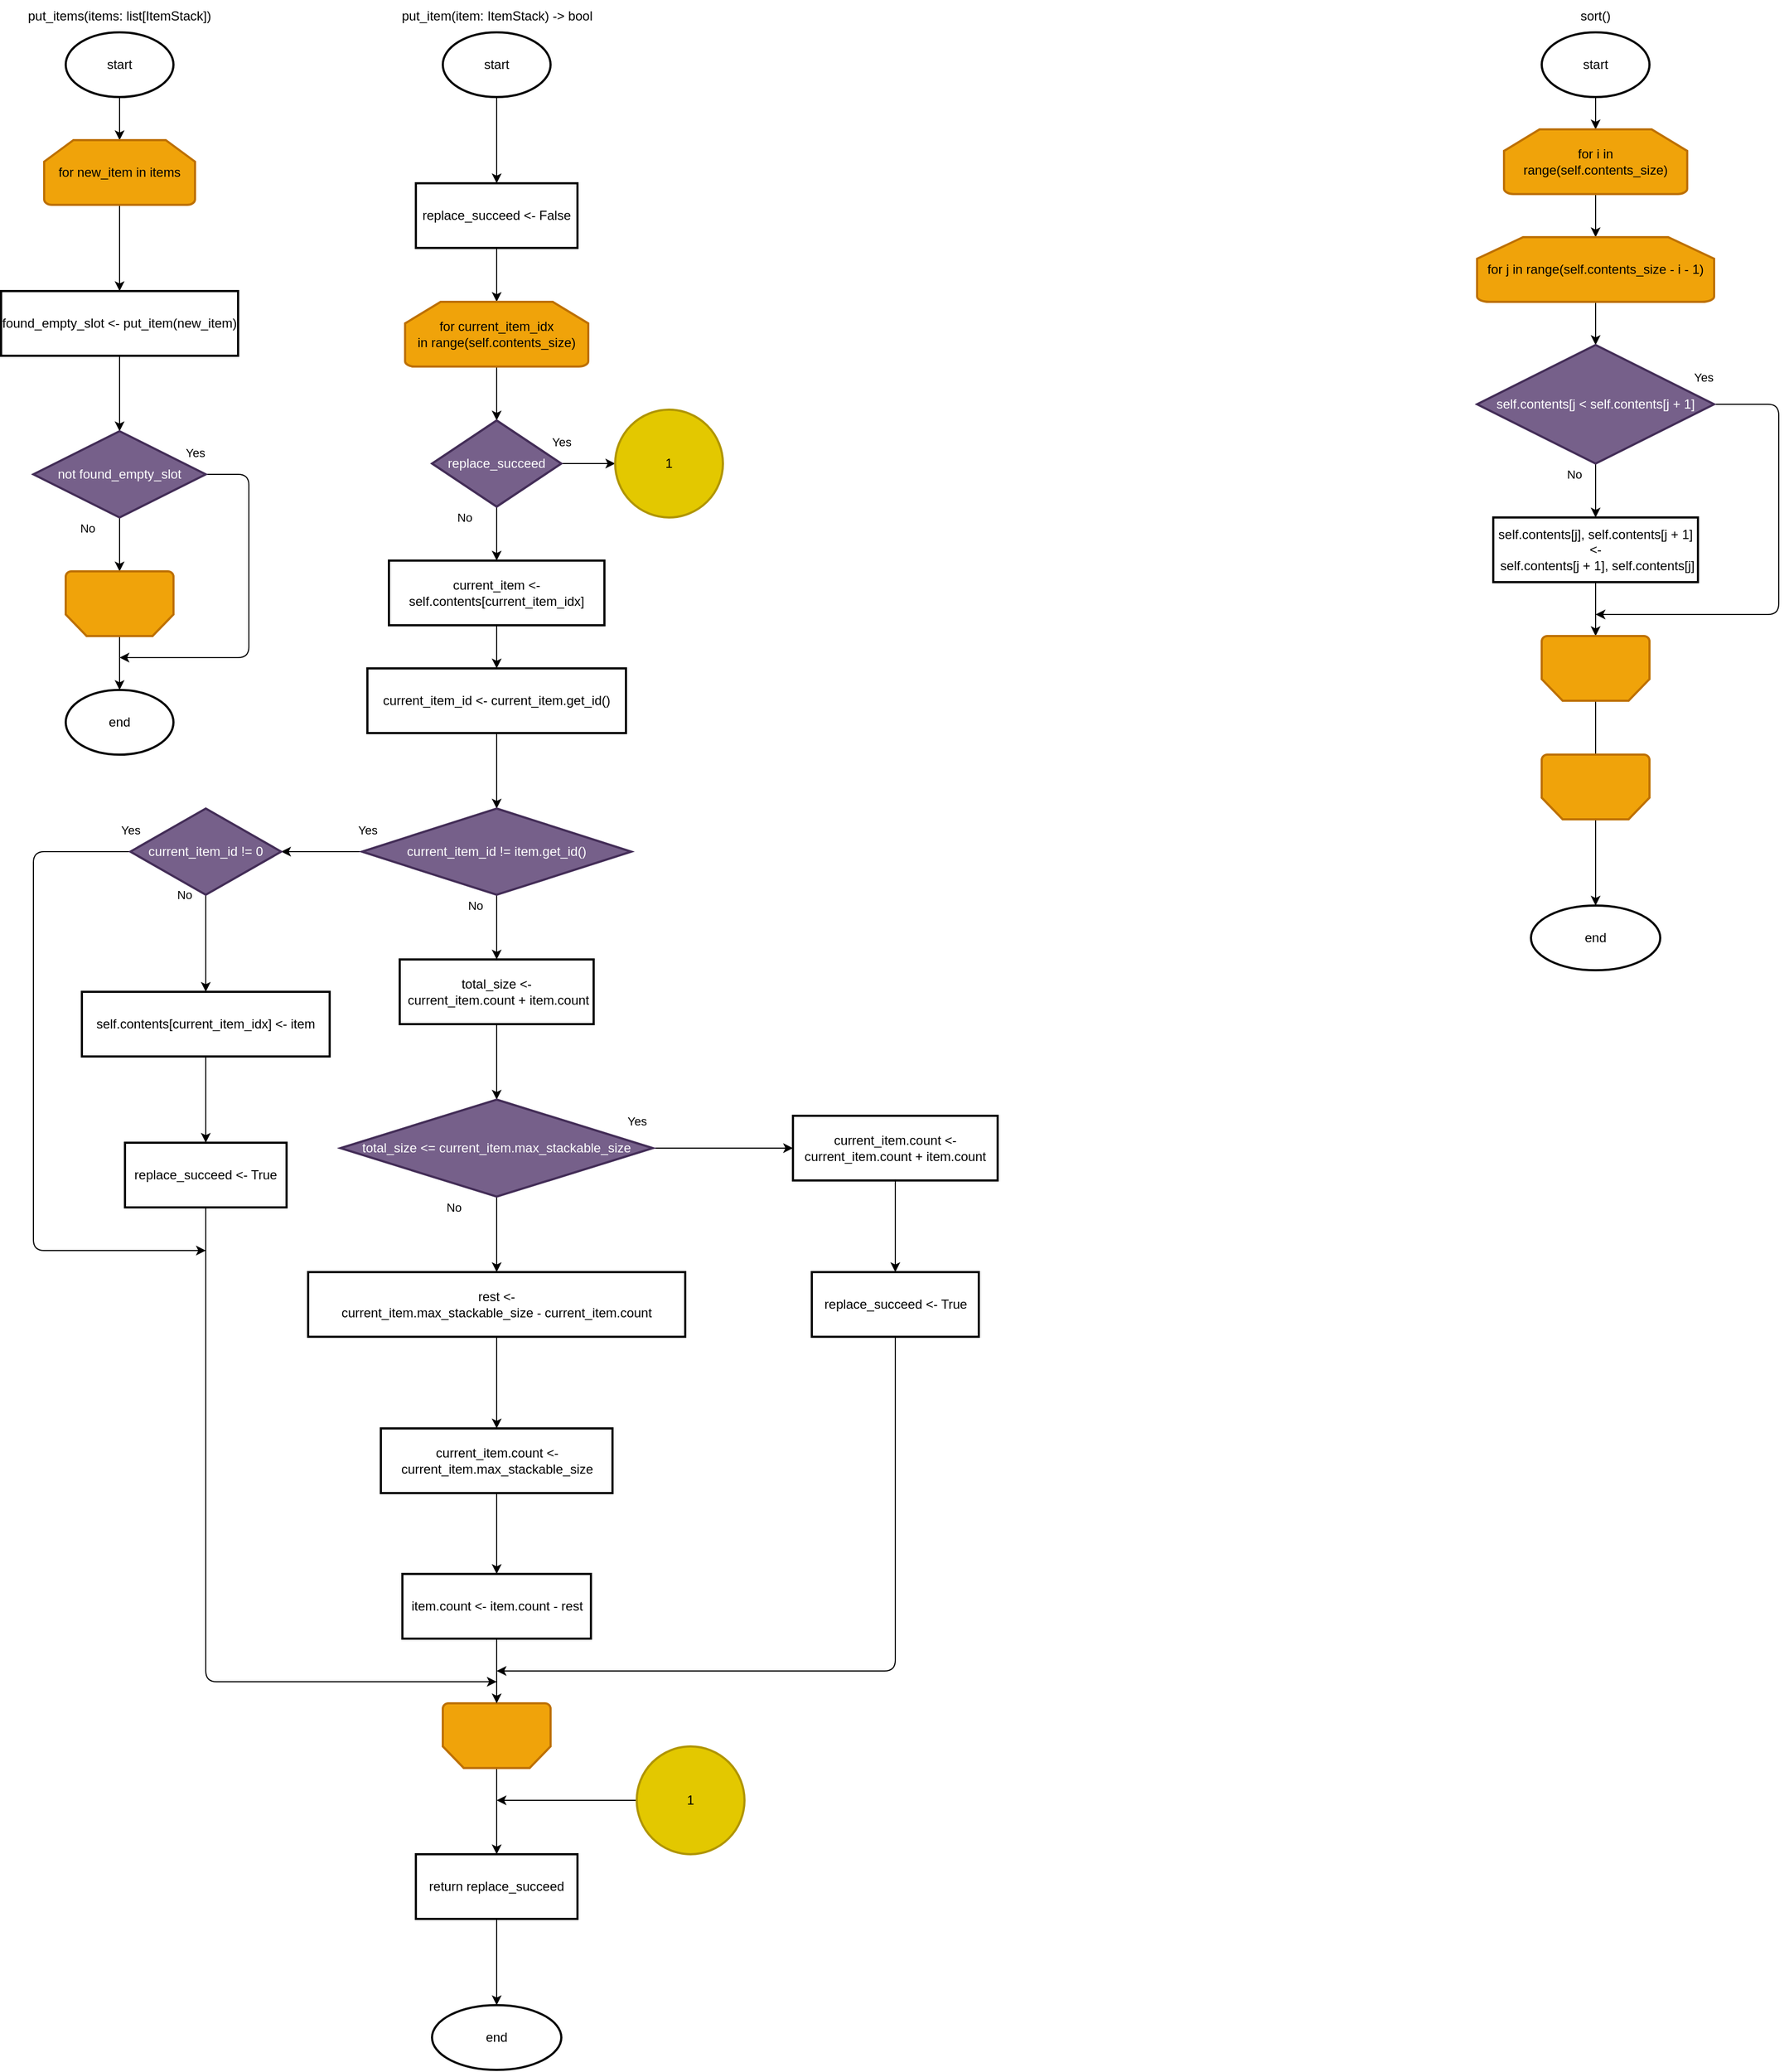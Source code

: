 <mxfile>
    <diagram id="w0V7NFNBufqjU6J19wqj" name="Page-1">
        <mxGraphModel dx="1118" dy="706" grid="1" gridSize="10" guides="1" tooltips="1" connect="1" arrows="1" fold="1" page="1" pageScale="1" pageWidth="850" pageHeight="1100" math="0" shadow="0">
            <root>
                <mxCell id="0"/>
                <mxCell id="1" parent="0"/>
                <mxCell id="75" style="edgeStyle=none;html=1;entryX=0.5;entryY=0;entryDx=0;entryDy=0;entryPerimeter=0;" parent="1" source="2" target="74" edge="1">
                    <mxGeometry relative="1" as="geometry"/>
                </mxCell>
                <mxCell id="2" value="start" style="strokeWidth=2;html=1;shape=mxgraph.flowchart.start_1;whiteSpace=wrap;" parent="1" vertex="1">
                    <mxGeometry x="80" y="80" width="100" height="60" as="geometry"/>
                </mxCell>
                <mxCell id="3" value="put_items(items: list[ItemStack])" style="text;html=1;strokeColor=none;fillColor=none;align=center;verticalAlign=middle;whiteSpace=wrap;rounded=0;" parent="1" vertex="1">
                    <mxGeometry x="35" y="50" width="190" height="30" as="geometry"/>
                </mxCell>
                <mxCell id="4" value="sort()" style="text;html=1;strokeColor=none;fillColor=none;align=center;verticalAlign=middle;whiteSpace=wrap;rounded=0;" parent="1" vertex="1">
                    <mxGeometry x="1470" y="50" width="60" height="30" as="geometry"/>
                </mxCell>
                <mxCell id="9" style="edgeStyle=none;html=1;entryX=0.5;entryY=0;entryDx=0;entryDy=0;entryPerimeter=0;" parent="1" source="5" target="6" edge="1">
                    <mxGeometry relative="1" as="geometry"/>
                </mxCell>
                <mxCell id="5" value="start" style="strokeWidth=2;html=1;shape=mxgraph.flowchart.start_1;whiteSpace=wrap;" parent="1" vertex="1">
                    <mxGeometry x="1450" y="80" width="100" height="60" as="geometry"/>
                </mxCell>
                <mxCell id="11" style="edgeStyle=none;html=1;entryX=0.5;entryY=0;entryDx=0;entryDy=0;entryPerimeter=0;" parent="1" source="6" target="10" edge="1">
                    <mxGeometry relative="1" as="geometry"/>
                </mxCell>
                <mxCell id="6" value="for i in range(self.contents_size)" style="strokeWidth=2;html=1;shape=mxgraph.flowchart.loop_limit;whiteSpace=wrap;fillColor=#f0a30a;fontColor=#000000;strokeColor=#BD7000;" parent="1" vertex="1">
                    <mxGeometry x="1415" y="170" width="170" height="60" as="geometry"/>
                </mxCell>
                <mxCell id="13" value="" style="edgeStyle=none;html=1;" parent="1" source="10" target="12" edge="1">
                    <mxGeometry relative="1" as="geometry"/>
                </mxCell>
                <mxCell id="10" value="for j in range(self.contents_size - i - 1)" style="strokeWidth=2;html=1;shape=mxgraph.flowchart.loop_limit;whiteSpace=wrap;fillColor=#f0a30a;fontColor=#000000;strokeColor=#BD7000;" parent="1" vertex="1">
                    <mxGeometry x="1390" y="270" width="220" height="60" as="geometry"/>
                </mxCell>
                <mxCell id="15" value="No" style="edgeStyle=none;html=1;" parent="1" source="12" target="14" edge="1">
                    <mxGeometry x="-0.6" y="-20" relative="1" as="geometry">
                        <mxPoint as="offset"/>
                    </mxGeometry>
                </mxCell>
                <mxCell id="20" value="Yes" style="edgeStyle=orthogonalEdgeStyle;html=1;" parent="1" source="12" edge="1">
                    <mxGeometry x="-1" y="27" relative="1" as="geometry">
                        <mxPoint x="1500" y="620" as="targetPoint"/>
                        <Array as="points">
                            <mxPoint x="1670" y="425"/>
                        </Array>
                        <mxPoint x="-10" y="2" as="offset"/>
                    </mxGeometry>
                </mxCell>
                <mxCell id="12" value="self.contents[j &amp;lt; self.contents[j + 1]" style="rhombus;whiteSpace=wrap;html=1;strokeWidth=2;fillColor=#76608a;fontColor=#ffffff;strokeColor=#432D57;" parent="1" vertex="1">
                    <mxGeometry x="1390" y="370" width="220" height="110" as="geometry"/>
                </mxCell>
                <mxCell id="17" style="edgeStyle=none;html=1;entryX=0.5;entryY=1;entryDx=0;entryDy=0;entryPerimeter=0;" parent="1" source="14" target="16" edge="1">
                    <mxGeometry relative="1" as="geometry"/>
                </mxCell>
                <mxCell id="14" value="self.contents[j], self.contents[j + 1] &amp;lt;-&lt;br&gt;&amp;nbsp;self.contents[j + 1], self.contents[j]" style="whiteSpace=wrap;html=1;strokeWidth=2;" parent="1" vertex="1">
                    <mxGeometry x="1405" y="530" width="190" height="60" as="geometry"/>
                </mxCell>
                <mxCell id="19" style="edgeStyle=none;html=1;entryX=0.5;entryY=0;entryDx=0;entryDy=0;entryPerimeter=0;" parent="1" source="16" target="18" edge="1">
                    <mxGeometry relative="1" as="geometry"/>
                </mxCell>
                <mxCell id="16" value="" style="strokeWidth=2;html=1;shape=mxgraph.flowchart.loop_limit;whiteSpace=wrap;rotation=-180;fillColor=#f0a30a;fontColor=#000000;strokeColor=#BD7000;" parent="1" vertex="1">
                    <mxGeometry x="1450" y="640" width="100" height="60" as="geometry"/>
                </mxCell>
                <mxCell id="22" value="" style="edgeStyle=orthogonalEdgeStyle;html=1;" parent="1" source="18" target="21" edge="1">
                    <mxGeometry relative="1" as="geometry"/>
                </mxCell>
                <mxCell id="18" value="" style="strokeWidth=2;html=1;shape=mxgraph.flowchart.loop_limit;whiteSpace=wrap;rotation=-180;fillColor=#f0a30a;fontColor=#000000;strokeColor=#BD7000;" parent="1" vertex="1">
                    <mxGeometry x="1450" y="750" width="100" height="60" as="geometry"/>
                </mxCell>
                <mxCell id="21" value="end" style="ellipse;whiteSpace=wrap;html=1;strokeWidth=2;" parent="1" vertex="1">
                    <mxGeometry x="1440" y="890" width="120" height="60" as="geometry"/>
                </mxCell>
                <mxCell id="57" value="" style="edgeStyle=none;html=1;" parent="1" source="54" target="56" edge="1">
                    <mxGeometry relative="1" as="geometry"/>
                </mxCell>
                <mxCell id="54" value="start" style="strokeWidth=2;html=1;shape=mxgraph.flowchart.start_1;whiteSpace=wrap;" parent="1" vertex="1">
                    <mxGeometry x="430" y="80" width="100" height="60" as="geometry"/>
                </mxCell>
                <mxCell id="55" value="put_item(item: ItemStack) -&amp;gt; bool" style="text;html=1;strokeColor=none;fillColor=none;align=center;verticalAlign=middle;whiteSpace=wrap;rounded=0;" parent="1" vertex="1">
                    <mxGeometry x="387.5" y="50" width="185" height="30" as="geometry"/>
                </mxCell>
                <mxCell id="59" style="edgeStyle=none;html=1;entryX=0.5;entryY=0;entryDx=0;entryDy=0;entryPerimeter=0;" parent="1" source="56" target="58" edge="1">
                    <mxGeometry relative="1" as="geometry"/>
                </mxCell>
                <mxCell id="56" value="replace_succeed &amp;lt;- False" style="whiteSpace=wrap;html=1;strokeWidth=2;" parent="1" vertex="1">
                    <mxGeometry x="405" y="220" width="150" height="60" as="geometry"/>
                </mxCell>
                <mxCell id="88" value="" style="edgeStyle=orthogonalEdgeStyle;html=1;" parent="1" source="58" target="87" edge="1">
                    <mxGeometry relative="1" as="geometry"/>
                </mxCell>
                <mxCell id="58" value="for current_item_idx&lt;br&gt;in range(self.contents_size)" style="strokeWidth=2;html=1;shape=mxgraph.flowchart.loop_limit;whiteSpace=wrap;fillColor=#f0a30a;fontColor=#000000;strokeColor=#BD7000;" parent="1" vertex="1">
                    <mxGeometry x="395" y="330" width="170" height="60" as="geometry"/>
                </mxCell>
                <mxCell id="95" value="" style="edgeStyle=none;html=1;" parent="1" source="60" target="94" edge="1">
                    <mxGeometry relative="1" as="geometry"/>
                </mxCell>
                <mxCell id="60" value="current_item_id &amp;lt;- current_item.get_id()" style="whiteSpace=wrap;html=1;strokeWidth=2;" parent="1" vertex="1">
                    <mxGeometry x="360" y="670" width="240" height="60" as="geometry"/>
                </mxCell>
                <mxCell id="71" value="" style="edgeStyle=none;html=1;" parent="1" source="68" target="70" edge="1">
                    <mxGeometry relative="1" as="geometry"/>
                </mxCell>
                <mxCell id="68" value="" style="strokeWidth=2;html=1;shape=mxgraph.flowchart.loop_limit;whiteSpace=wrap;rotation=-180;fillColor=#f0a30a;fontColor=#000000;strokeColor=#BD7000;" parent="1" vertex="1">
                    <mxGeometry x="430" y="1630" width="100" height="60" as="geometry"/>
                </mxCell>
                <mxCell id="73" value="" style="edgeStyle=none;html=1;" parent="1" source="70" target="72" edge="1">
                    <mxGeometry relative="1" as="geometry"/>
                </mxCell>
                <mxCell id="70" value="return replace_succeed" style="whiteSpace=wrap;html=1;strokeWidth=2;" parent="1" vertex="1">
                    <mxGeometry x="405" y="1770" width="150" height="60" as="geometry"/>
                </mxCell>
                <mxCell id="72" value="end" style="ellipse;whiteSpace=wrap;html=1;strokeWidth=2;" parent="1" vertex="1">
                    <mxGeometry x="420" y="1910" width="120" height="60" as="geometry"/>
                </mxCell>
                <mxCell id="77" value="" style="edgeStyle=none;html=1;" parent="1" source="74" target="76" edge="1">
                    <mxGeometry relative="1" as="geometry"/>
                </mxCell>
                <mxCell id="74" value="for new_item in items" style="strokeWidth=2;html=1;shape=mxgraph.flowchart.loop_limit;whiteSpace=wrap;fillColor=#f0a30a;fontColor=#000000;strokeColor=#BD7000;" parent="1" vertex="1">
                    <mxGeometry x="60" y="180" width="140" height="60" as="geometry"/>
                </mxCell>
                <mxCell id="79" value="" style="edgeStyle=none;html=1;" parent="1" source="76" target="78" edge="1">
                    <mxGeometry relative="1" as="geometry"/>
                </mxCell>
                <mxCell id="76" value="found_empty_slot &amp;lt;- put_item(new_item)" style="whiteSpace=wrap;html=1;strokeWidth=2;" parent="1" vertex="1">
                    <mxGeometry x="20" y="320" width="220" height="60" as="geometry"/>
                </mxCell>
                <mxCell id="84" value="Yes" style="edgeStyle=orthogonalEdgeStyle;html=1;" parent="1" source="78" edge="1">
                    <mxGeometry x="-1" y="22" relative="1" as="geometry">
                        <mxPoint x="130" y="660" as="targetPoint"/>
                        <Array as="points">
                            <mxPoint x="250" y="490"/>
                        </Array>
                        <mxPoint x="-10" y="2" as="offset"/>
                    </mxGeometry>
                </mxCell>
                <mxCell id="85" value="No" style="edgeStyle=orthogonalEdgeStyle;html=1;entryX=0.5;entryY=1;entryDx=0;entryDy=0;entryPerimeter=0;" parent="1" source="78" target="80" edge="1">
                    <mxGeometry x="-0.6" y="-30" relative="1" as="geometry">
                        <mxPoint as="offset"/>
                    </mxGeometry>
                </mxCell>
                <mxCell id="78" value="not found_empty_slot" style="rhombus;whiteSpace=wrap;html=1;strokeWidth=2;fillColor=#76608a;fontColor=#ffffff;strokeColor=#432D57;" parent="1" vertex="1">
                    <mxGeometry x="50" y="450" width="160" height="80" as="geometry"/>
                </mxCell>
                <mxCell id="83" style="edgeStyle=none;html=1;entryX=0.5;entryY=0;entryDx=0;entryDy=0;entryPerimeter=0;" parent="1" source="80" target="82" edge="1">
                    <mxGeometry relative="1" as="geometry"/>
                </mxCell>
                <mxCell id="80" value="" style="strokeWidth=2;html=1;shape=mxgraph.flowchart.loop_limit;whiteSpace=wrap;rotation=-180;fillColor=#f0a30a;fontColor=#000000;strokeColor=#BD7000;" parent="1" vertex="1">
                    <mxGeometry x="80" y="580" width="100" height="60" as="geometry"/>
                </mxCell>
                <mxCell id="82" value="end" style="strokeWidth=2;html=1;shape=mxgraph.flowchart.start_1;whiteSpace=wrap;" parent="1" vertex="1">
                    <mxGeometry x="80" y="690" width="100" height="60" as="geometry"/>
                </mxCell>
                <mxCell id="89" value="No" style="edgeStyle=orthogonalEdgeStyle;html=1;entryX=0.5;entryY=0;entryDx=0;entryDy=0;" parent="1" source="87" target="107" edge="1">
                    <mxGeometry x="-0.6" y="-30" relative="1" as="geometry">
                        <mxPoint as="offset"/>
                        <mxPoint x="480" y="570" as="targetPoint"/>
                    </mxGeometry>
                </mxCell>
                <mxCell id="90" value="Yes" style="edgeStyle=orthogonalEdgeStyle;html=1;entryX=0;entryY=0.5;entryDx=0;entryDy=0;entryPerimeter=0;" parent="1" source="87" target="91" edge="1">
                    <mxGeometry x="-1" y="20" relative="1" as="geometry">
                        <mxPoint x="590" y="480" as="targetPoint"/>
                        <mxPoint as="offset"/>
                    </mxGeometry>
                </mxCell>
                <mxCell id="87" value="replace_succeed" style="rhombus;whiteSpace=wrap;html=1;fillColor=#76608a;strokeColor=#432D57;fontColor=#ffffff;strokeWidth=2;" parent="1" vertex="1">
                    <mxGeometry x="420" y="440" width="120" height="80" as="geometry"/>
                </mxCell>
                <mxCell id="91" value="1" style="strokeWidth=2;html=1;shape=mxgraph.flowchart.start_2;whiteSpace=wrap;fillColor=#e3c800;fontColor=#000000;strokeColor=#B09500;" parent="1" vertex="1">
                    <mxGeometry x="590" y="430" width="100" height="100" as="geometry"/>
                </mxCell>
                <mxCell id="93" style="edgeStyle=orthogonalEdgeStyle;html=1;" parent="1" source="92" edge="1">
                    <mxGeometry relative="1" as="geometry">
                        <mxPoint x="480" y="1720" as="targetPoint"/>
                    </mxGeometry>
                </mxCell>
                <mxCell id="92" value="1" style="strokeWidth=2;html=1;shape=mxgraph.flowchart.start_2;whiteSpace=wrap;fillColor=#e3c800;fontColor=#000000;strokeColor=#B09500;" parent="1" vertex="1">
                    <mxGeometry x="610" y="1670" width="100" height="100" as="geometry"/>
                </mxCell>
                <mxCell id="134" value="No" style="html=1;entryX=0.5;entryY=0;entryDx=0;entryDy=0;" edge="1" parent="1" source="94" target="114">
                    <mxGeometry x="-0.667" y="-20" relative="1" as="geometry">
                        <mxPoint x="480" y="930" as="targetPoint"/>
                        <mxPoint as="offset"/>
                    </mxGeometry>
                </mxCell>
                <mxCell id="136" value="Yes" style="edgeStyle=none;html=1;entryX=1;entryY=0.5;entryDx=0;entryDy=0;" edge="1" parent="1" source="94" target="96">
                    <mxGeometry x="-1" y="-21" relative="1" as="geometry">
                        <mxPoint x="5" y="1" as="offset"/>
                    </mxGeometry>
                </mxCell>
                <mxCell id="94" value="current_item_id != item.get_id()" style="rhombus;whiteSpace=wrap;html=1;strokeWidth=2;fillColor=#76608a;fontColor=#ffffff;strokeColor=#432D57;" parent="1" vertex="1">
                    <mxGeometry x="355" y="800" width="250" height="80" as="geometry"/>
                </mxCell>
                <mxCell id="99" value="No" style="edgeStyle=none;html=1;" parent="1" source="96" target="98" edge="1">
                    <mxGeometry x="-1" y="-20" relative="1" as="geometry">
                        <mxPoint as="offset"/>
                    </mxGeometry>
                </mxCell>
                <mxCell id="104" value="Yes" style="edgeStyle=orthogonalEdgeStyle;html=1;" parent="1" source="96" edge="1">
                    <mxGeometry x="-1" y="-20" relative="1" as="geometry">
                        <mxPoint x="210" y="1210" as="targetPoint"/>
                        <Array as="points">
                            <mxPoint x="50" y="840"/>
                        </Array>
                        <mxPoint as="offset"/>
                    </mxGeometry>
                </mxCell>
                <mxCell id="96" value="current_item_id != 0" style="rhombus;whiteSpace=wrap;html=1;strokeWidth=2;fillColor=#76608a;fontColor=#ffffff;strokeColor=#432D57;" parent="1" vertex="1">
                    <mxGeometry x="140" y="800" width="140" height="80" as="geometry"/>
                </mxCell>
                <mxCell id="101" value="" style="edgeStyle=none;html=1;" parent="1" source="98" target="100" edge="1">
                    <mxGeometry relative="1" as="geometry"/>
                </mxCell>
                <mxCell id="98" value="self.contents[current_item_idx] &amp;lt;- item" style="whiteSpace=wrap;html=1;strokeWidth=2;" parent="1" vertex="1">
                    <mxGeometry x="95" y="970" width="230" height="60" as="geometry"/>
                </mxCell>
                <mxCell id="139" style="edgeStyle=orthogonalEdgeStyle;html=1;" edge="1" parent="1" source="100">
                    <mxGeometry relative="1" as="geometry">
                        <mxPoint x="480" y="1610" as="targetPoint"/>
                        <Array as="points">
                            <mxPoint x="210" y="1400"/>
                            <mxPoint x="210" y="1400"/>
                        </Array>
                    </mxGeometry>
                </mxCell>
                <mxCell id="100" value="replace_succeed &amp;lt;- True" style="whiteSpace=wrap;html=1;strokeWidth=2;" parent="1" vertex="1">
                    <mxGeometry x="135" y="1110" width="150" height="60" as="geometry"/>
                </mxCell>
                <mxCell id="109" style="edgeStyle=none;html=1;entryX=0.5;entryY=0;entryDx=0;entryDy=0;" edge="1" parent="1" source="107" target="60">
                    <mxGeometry relative="1" as="geometry"/>
                </mxCell>
                <mxCell id="107" value="current_item &amp;lt;- self.contents[current_item_idx]" style="whiteSpace=wrap;html=1;strokeWidth=2;" vertex="1" parent="1">
                    <mxGeometry x="380" y="570" width="200" height="60" as="geometry"/>
                </mxCell>
                <mxCell id="117" value="" style="edgeStyle=none;html=1;" edge="1" parent="1" source="114" target="116">
                    <mxGeometry relative="1" as="geometry"/>
                </mxCell>
                <mxCell id="114" value="total_size &amp;lt;-&lt;br&gt;&amp;nbsp;current_item.count + item.count" style="whiteSpace=wrap;html=1;strokeWidth=2;" vertex="1" parent="1">
                    <mxGeometry x="390" y="940" width="180" height="60" as="geometry"/>
                </mxCell>
                <mxCell id="126" value="No" style="edgeStyle=none;html=1;entryX=0.5;entryY=0;entryDx=0;entryDy=0;" edge="1" parent="1" source="116" target="118">
                    <mxGeometry x="-0.714" y="-40" relative="1" as="geometry">
                        <mxPoint as="offset"/>
                    </mxGeometry>
                </mxCell>
                <mxCell id="128" value="Yes" style="edgeStyle=none;html=1;" edge="1" parent="1" source="116" target="127">
                    <mxGeometry x="-1" y="29" relative="1" as="geometry">
                        <mxPoint x="-15" y="4" as="offset"/>
                    </mxGeometry>
                </mxCell>
                <mxCell id="116" value="total_size &amp;lt;= current_item.max_stackable_size" style="rhombus;whiteSpace=wrap;html=1;strokeWidth=2;fillColor=#76608a;fontColor=#ffffff;strokeColor=#432D57;" vertex="1" parent="1">
                    <mxGeometry x="335" y="1070" width="290" height="90" as="geometry"/>
                </mxCell>
                <mxCell id="121" value="" style="edgeStyle=none;html=1;" edge="1" parent="1" source="118" target="120">
                    <mxGeometry relative="1" as="geometry"/>
                </mxCell>
                <mxCell id="118" value="rest &amp;lt;-&lt;br&gt;current_item.max_stackable_size - current_item.count" style="whiteSpace=wrap;html=1;strokeWidth=2;" vertex="1" parent="1">
                    <mxGeometry x="305" y="1230" width="350" height="60" as="geometry"/>
                </mxCell>
                <mxCell id="123" value="" style="edgeStyle=none;html=1;" edge="1" parent="1" source="120" target="122">
                    <mxGeometry relative="1" as="geometry"/>
                </mxCell>
                <mxCell id="120" value="current_item.count &amp;lt;- current_item.max_stackable_size" style="whiteSpace=wrap;html=1;strokeWidth=2;" vertex="1" parent="1">
                    <mxGeometry x="372.5" y="1375" width="215" height="60" as="geometry"/>
                </mxCell>
                <mxCell id="137" style="edgeStyle=none;html=1;entryX=0.5;entryY=1;entryDx=0;entryDy=0;entryPerimeter=0;" edge="1" parent="1" source="122" target="68">
                    <mxGeometry relative="1" as="geometry"/>
                </mxCell>
                <mxCell id="122" value="item.count &amp;lt;- item.count - rest" style="whiteSpace=wrap;html=1;strokeWidth=2;" vertex="1" parent="1">
                    <mxGeometry x="392.5" y="1510" width="175" height="60" as="geometry"/>
                </mxCell>
                <mxCell id="130" value="" style="edgeStyle=none;html=1;" edge="1" parent="1" source="127" target="129">
                    <mxGeometry relative="1" as="geometry"/>
                </mxCell>
                <mxCell id="127" value="current_item.count &amp;lt;- current_item.count + item.count" style="whiteSpace=wrap;html=1;strokeWidth=2;" vertex="1" parent="1">
                    <mxGeometry x="755" y="1085" width="190" height="60" as="geometry"/>
                </mxCell>
                <mxCell id="138" style="edgeStyle=orthogonalEdgeStyle;html=1;" edge="1" parent="1" source="129">
                    <mxGeometry relative="1" as="geometry">
                        <mxPoint x="480" y="1600" as="targetPoint"/>
                        <Array as="points">
                            <mxPoint x="850" y="1450"/>
                            <mxPoint x="850" y="1450"/>
                        </Array>
                    </mxGeometry>
                </mxCell>
                <mxCell id="129" value="replace_succeed &amp;lt;- True" style="whiteSpace=wrap;html=1;strokeWidth=2;" vertex="1" parent="1">
                    <mxGeometry x="772.5" y="1230" width="155" height="60" as="geometry"/>
                </mxCell>
            </root>
        </mxGraphModel>
    </diagram>
</mxfile>